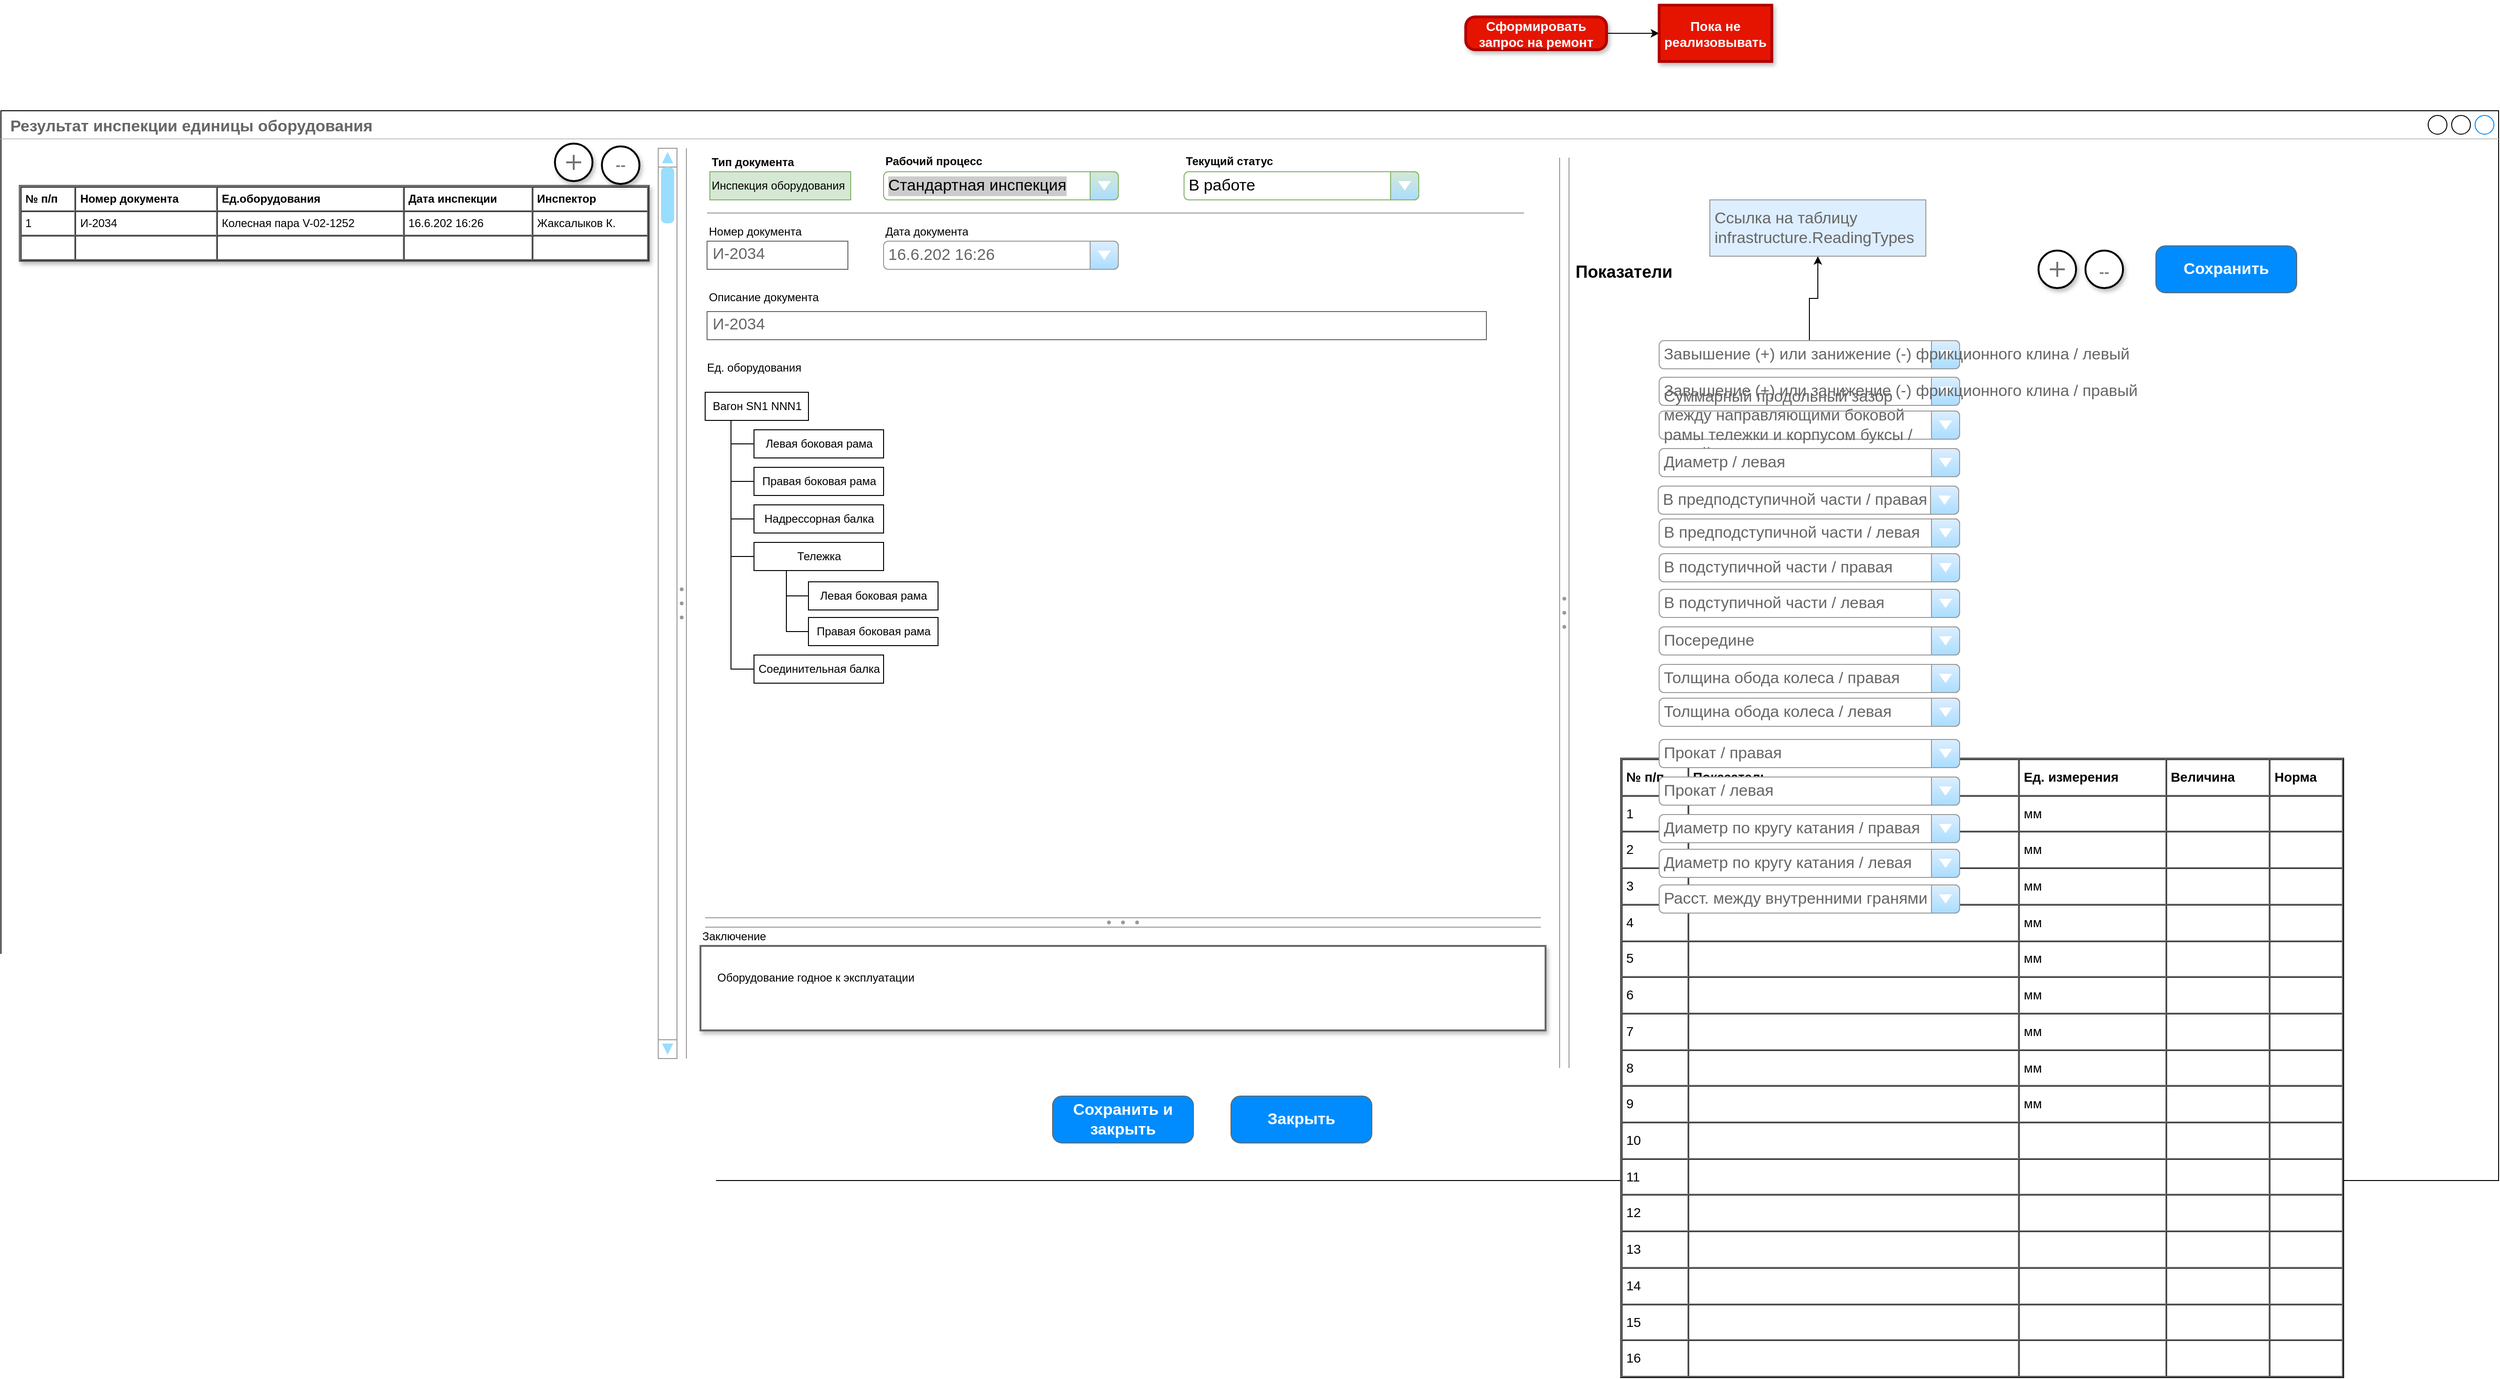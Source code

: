 <mxfile version="20.2.2" type="github" pages="2">
  <diagram name="Page-1" id="03018318-947c-dd8e-b7a3-06fadd420f32">
    <mxGraphModel dx="3470" dy="2103" grid="1" gridSize="10" guides="1" tooltips="1" connect="1" arrows="1" fold="1" page="1" pageScale="1" pageWidth="1100" pageHeight="850" background="#ffffff" math="0" shadow="0">
      <root>
        <mxCell id="0" />
        <mxCell id="1" parent="0" />
        <mxCell id="YETUvm6ZgC-k4a_B2DAo-1" value="&lt;b&gt;Результат инспекции единицы оборудования&lt;/b&gt;" style="strokeWidth=1;shadow=0;dashed=0;align=center;html=1;shape=mxgraph.mockup.containers.window;align=left;verticalAlign=top;spacingLeft=8;strokeColor2=#008cff;strokeColor3=#c4c4c4;fontColor=#666666;mainText=;fontSize=17;labelBackgroundColor=none;" parent="1" vertex="1">
          <mxGeometry x="-460" y="60" width="2660" height="1140" as="geometry" />
        </mxCell>
        <UserObject label="Номер документа" placeholders="1" name="Variable" id="YETUvm6ZgC-k4a_B2DAo-5">
          <mxCell style="text;html=1;strokeColor=none;fillColor=none;align=left;verticalAlign=middle;whiteSpace=wrap;overflow=hidden;" parent="1" vertex="1">
            <mxGeometry x="292" y="179" width="140" height="20" as="geometry" />
          </mxCell>
        </UserObject>
        <mxCell id="YETUvm6ZgC-k4a_B2DAo-6" value="И-2034" style="strokeWidth=1;shadow=0;dashed=0;align=center;html=1;shape=mxgraph.mockup.text.textBox;fontColor=#666666;align=left;fontSize=17;spacingLeft=4;spacingTop=-3;strokeColor=#666666;mainText=" parent="1" vertex="1">
          <mxGeometry x="292" y="199" width="150" height="30" as="geometry" />
        </mxCell>
        <mxCell id="YETUvm6ZgC-k4a_B2DAo-7" value="16.6.202 16:26" style="strokeWidth=1;shadow=0;dashed=0;align=center;html=1;shape=mxgraph.mockup.forms.comboBox;strokeColor=#999999;fillColor=#ddeeff;align=left;fillColor2=#aaddff;mainText=;fontColor=#666666;fontSize=17;spacingLeft=3;" parent="1" vertex="1">
          <mxGeometry x="480" y="199" width="250" height="30" as="geometry" />
        </mxCell>
        <UserObject label="Дата документа" placeholders="1" name="Variable" id="YETUvm6ZgC-k4a_B2DAo-8">
          <mxCell style="text;html=1;strokeColor=none;fillColor=none;align=left;verticalAlign=middle;whiteSpace=wrap;overflow=hidden;" parent="1" vertex="1">
            <mxGeometry x="480" y="179" width="140" height="20" as="geometry" />
          </mxCell>
        </UserObject>
        <UserObject label="Заключение" placeholders="1" name="Variable" id="YETUvm6ZgC-k4a_B2DAo-9">
          <mxCell style="text;html=1;strokeColor=none;fillColor=none;align=left;verticalAlign=middle;whiteSpace=wrap;overflow=hidden;" parent="1" vertex="1">
            <mxGeometry x="285" y="930" width="140" height="20" as="geometry" />
          </mxCell>
        </UserObject>
        <mxCell id="YETUvm6ZgC-k4a_B2DAo-12" value="Оборудование годное к эксплуатации" style="shape=rect;fillColor=#ffffff;strokeColor=#666666;shadow=1;fontColor=#000000;fontSize=12;fontStyle=0;verticalAlign=top;spacingBottom=0;spacingLeft=16;spacingTop=20;align=left;strokeWidth=2;" parent="1" vertex="1">
          <mxGeometry x="285" y="950" width="900" height="90" as="geometry" />
        </mxCell>
        <mxCell id="YETUvm6ZgC-k4a_B2DAo-18" value="&lt;table style=&quot;font-size:1em;width:100%;height:100%;&quot; cellspacing=&quot;0&quot; cellpadding=&quot;4&quot; border=&quot;1&quot;&gt;&lt;tbody style=&quot;font-size: 14px;&quot;&gt;&lt;tr&gt;&lt;td&gt;&lt;b&gt;№ п/п&lt;/b&gt;&lt;/td&gt;&lt;th&gt;Показатель&amp;nbsp; &amp;nbsp; &amp;nbsp; &amp;nbsp; &amp;nbsp; &amp;nbsp; &amp;nbsp; &amp;nbsp; &amp;nbsp; &amp;nbsp; &amp;nbsp; &amp;nbsp; &amp;nbsp; &amp;nbsp; &amp;nbsp; &amp;nbsp; &amp;nbsp; &amp;nbsp; &amp;nbsp; &amp;nbsp; &amp;nbsp;&lt;/th&gt;&lt;th&gt;Ед. измерения&lt;/th&gt;&lt;td&gt;&lt;b&gt;Величина&lt;/b&gt;&lt;/td&gt;&lt;td&gt;&lt;b&gt;Норма&lt;/b&gt;&lt;br&gt;&lt;/td&gt;&lt;/tr&gt;&lt;tr&gt;&lt;td&gt;1&lt;/td&gt;&lt;td&gt;&lt;span style=&quot;color: rgba(0, 0, 0, 0); font-family: monospace; font-size: 0px;&quot;&gt;%3CmxGraphModel%3E%3Croot%3E%3CmxCell%20id%3D%220%22%2F%3E%3CmxCell%20id%3D%221%22%20parent%3D%220%22%2F%3E%3CmxCell%20id%3D%222%22%20value%3D%22%22%20style%3D%22strokeWidth%3D1%3Bshadow%3D0%3Bdashed%3D0%3Balign%3Dcenter%3Bhtml%3D1%3Bshape%3Dmxgraph.mockup.forms.comboBox%3BstrokeColor%3D%23999999%3BfillColor%3D%23ddeeff%3Balign%3Dleft%3BfillColor2%3D%23aaddff%3BmainText%3D%3BfontColor%3D%23666666%3BfontSize%3D17%3BspacingLeft%3D3%3B%22%20vertex%3D%221%22%20parent%3D%221%22%3E%3CmxGeometry%20x%3D%22290%22%20y%3D%22200%22%20width%3D%22250%22%20height%3D%2230%22%20as%3D%22geometry%22%2F%3E%3C%2FmxCell%3E%3C%2Froot%3E%3C%2FmxGraphModel%3E&lt;/span&gt;&lt;/td&gt;&lt;td&gt;мм&lt;/td&gt;&lt;td&gt;&lt;br&gt;&lt;/td&gt;&lt;td&gt;&lt;br&gt;&lt;/td&gt;&lt;/tr&gt;&lt;tr&gt;&lt;td&gt;2&lt;/td&gt;&lt;td&gt;&lt;br&gt;&lt;/td&gt;&lt;td&gt;мм&lt;/td&gt;&lt;td&gt;&lt;br&gt;&lt;/td&gt;&lt;td&gt;&lt;br&gt;&lt;/td&gt;&lt;/tr&gt;&lt;tr&gt;&lt;td&gt;3&lt;/td&gt;&lt;td&gt;&lt;br&gt;&lt;/td&gt;&lt;td&gt;мм&lt;br&gt;&lt;/td&gt;&lt;td&gt;&lt;br&gt;&lt;/td&gt;&lt;td&gt;&lt;br&gt;&lt;/td&gt;&lt;/tr&gt;&lt;tr&gt;&lt;td&gt;4&lt;/td&gt;&lt;td&gt;&lt;br&gt;&lt;/td&gt;&lt;td&gt;мм&lt;br&gt;&lt;/td&gt;&lt;td&gt;&lt;br&gt;&lt;/td&gt;&lt;td&gt;&lt;br&gt;&lt;/td&gt;&lt;/tr&gt;&lt;tr&gt;&lt;td&gt;5&lt;/td&gt;&lt;td&gt;&lt;br&gt;&lt;/td&gt;&lt;td&gt;мм&lt;br&gt;&lt;/td&gt;&lt;td&gt;&lt;br&gt;&lt;/td&gt;&lt;td&gt;&lt;br&gt;&lt;/td&gt;&lt;/tr&gt;&lt;tr&gt;&lt;td&gt;6&lt;/td&gt;&lt;td&gt;&lt;br&gt;&lt;/td&gt;&lt;td&gt;мм&lt;br&gt;&lt;/td&gt;&lt;td&gt;&lt;br&gt;&lt;/td&gt;&lt;td&gt;&lt;br&gt;&lt;/td&gt;&lt;/tr&gt;&lt;tr&gt;&lt;td&gt;7&lt;/td&gt;&lt;td&gt;&lt;br&gt;&lt;/td&gt;&lt;td&gt;мм&lt;br&gt;&lt;/td&gt;&lt;td&gt;&lt;br&gt;&lt;/td&gt;&lt;td&gt;&lt;br&gt;&lt;/td&gt;&lt;/tr&gt;&lt;tr&gt;&lt;td&gt;8&lt;/td&gt;&lt;td&gt;&lt;br&gt;&lt;/td&gt;&lt;td&gt;мм&lt;br&gt;&lt;/td&gt;&lt;td&gt;&lt;br&gt;&lt;/td&gt;&lt;td&gt;&lt;br&gt;&lt;/td&gt;&lt;/tr&gt;&lt;tr&gt;&lt;td&gt;9&lt;/td&gt;&lt;td&gt;&lt;br&gt;&lt;/td&gt;&lt;td&gt;мм&lt;br&gt;&lt;/td&gt;&lt;td&gt;&lt;br&gt;&lt;/td&gt;&lt;td&gt;&lt;br&gt;&lt;/td&gt;&lt;/tr&gt;&lt;tr&gt;&lt;td&gt;10&lt;/td&gt;&lt;td&gt;&lt;br&gt;&lt;/td&gt;&lt;td&gt;&lt;br&gt;&lt;/td&gt;&lt;td&gt;&lt;br&gt;&lt;/td&gt;&lt;td&gt;&lt;br&gt;&lt;/td&gt;&lt;/tr&gt;&lt;tr&gt;&lt;td&gt;11&lt;/td&gt;&lt;td&gt;&lt;br&gt;&lt;/td&gt;&lt;td&gt;&lt;br&gt;&lt;/td&gt;&lt;td&gt;&lt;br&gt;&lt;/td&gt;&lt;td&gt;&lt;br&gt;&lt;/td&gt;&lt;/tr&gt;&lt;tr&gt;&lt;td&gt;12&lt;/td&gt;&lt;td&gt;&lt;br&gt;&lt;/td&gt;&lt;td&gt;&lt;br&gt;&lt;/td&gt;&lt;td&gt;&lt;br&gt;&lt;/td&gt;&lt;td&gt;&lt;br&gt;&lt;/td&gt;&lt;/tr&gt;&lt;tr&gt;&lt;td&gt;13&lt;/td&gt;&lt;td&gt;&lt;br&gt;&lt;/td&gt;&lt;td&gt;&lt;br&gt;&lt;/td&gt;&lt;td&gt;&lt;br&gt;&lt;/td&gt;&lt;td&gt;&lt;br&gt;&lt;/td&gt;&lt;/tr&gt;&lt;tr&gt;&lt;td&gt;14&lt;/td&gt;&lt;td&gt;&lt;br&gt;&lt;/td&gt;&lt;td&gt;&lt;br&gt;&lt;/td&gt;&lt;td&gt;&lt;br&gt;&lt;/td&gt;&lt;td&gt;&lt;br&gt;&lt;/td&gt;&lt;/tr&gt;&lt;tr&gt;&lt;td&gt;15&lt;/td&gt;&lt;td&gt;&lt;br&gt;&lt;/td&gt;&lt;td&gt;&lt;br&gt;&lt;/td&gt;&lt;td&gt;&lt;br&gt;&lt;/td&gt;&lt;td&gt;&lt;br&gt;&lt;/td&gt;&lt;/tr&gt;&lt;tr&gt;&lt;td&gt;16&lt;/td&gt;&lt;td&gt;&lt;br&gt;&lt;/td&gt;&lt;td&gt;&lt;br&gt;&lt;/td&gt;&lt;td&gt;&lt;br&gt;&lt;/td&gt;&lt;td&gt;&lt;br&gt;&lt;/td&gt;&lt;/tr&gt;&lt;/tbody&gt;&lt;/table&gt; " style="verticalAlign=top;align=left;overflow=fill;fontSize=12;fontFamily=Helvetica;html=1" parent="1" vertex="1">
          <mxGeometry x="1265" y="750" width="770" height="660" as="geometry" />
        </mxCell>
        <UserObject label="Показатели" placeholders="1" name="Variable" id="YETUvm6ZgC-k4a_B2DAo-19">
          <mxCell style="text;html=1;strokeColor=none;fillColor=none;align=left;verticalAlign=middle;whiteSpace=wrap;overflow=hidden;fontSize=18;fontStyle=1" parent="1" vertex="1">
            <mxGeometry x="1215" y="214" width="125" height="35" as="geometry" />
          </mxCell>
        </UserObject>
        <mxCell id="Z_BnlZCCOBM-jQ7rvPCf-9" value="" style="edgeStyle=orthogonalEdgeStyle;rounded=0;orthogonalLoop=1;jettySize=auto;html=1;fontSize=12;" parent="1" source="YETUvm6ZgC-k4a_B2DAo-20" target="Z_BnlZCCOBM-jQ7rvPCf-8" edge="1">
          <mxGeometry relative="1" as="geometry" />
        </mxCell>
        <mxCell id="YETUvm6ZgC-k4a_B2DAo-20" value="Завышение (+) или занижение (-) фрикционного клина / левый" style="strokeWidth=1;shadow=0;dashed=0;align=center;html=1;shape=mxgraph.mockup.forms.comboBox;strokeColor=#999999;fillColor=#ddeeff;align=left;fillColor2=#aaddff;mainText=;fontColor=#666666;fontSize=17;spacingLeft=3;" parent="1" vertex="1">
          <mxGeometry x="1306" y="305" width="320" height="30" as="geometry" />
        </mxCell>
        <mxCell id="YETUvm6ZgC-k4a_B2DAo-21" value="Завышение (+) или занижение (-) фрикционного клина / правый" style="strokeWidth=1;shadow=0;dashed=0;align=center;html=1;shape=mxgraph.mockup.forms.comboBox;strokeColor=#999999;fillColor=#ddeeff;align=left;fillColor2=#aaddff;mainText=;fontColor=#666666;fontSize=17;spacingLeft=3;" parent="1" vertex="1">
          <mxGeometry x="1306" y="344" width="320" height="30" as="geometry" />
        </mxCell>
        <UserObject label="Ед. оборудования" placeholders="1" name="Variable" id="YETUvm6ZgC-k4a_B2DAo-24">
          <mxCell style="text;html=1;strokeColor=none;fillColor=none;align=left;verticalAlign=middle;whiteSpace=wrap;overflow=hidden;" parent="1" vertex="1">
            <mxGeometry x="290" y="324" width="140" height="20" as="geometry" />
          </mxCell>
        </UserObject>
        <mxCell id="YETUvm6ZgC-k4a_B2DAo-25" value="&lt;div&gt;Суммарный продольный зазор &lt;br&gt;&lt;/div&gt;&lt;div&gt;между направляющими боковой &lt;br&gt;&lt;/div&gt;&lt;div&gt;рамы тележки и корпусом буксы /&lt;/div&gt;&lt;div&gt;левый&lt;br&gt;&lt;/div&gt;" style="strokeWidth=1;shadow=0;dashed=0;align=center;html=1;shape=mxgraph.mockup.forms.comboBox;strokeColor=#999999;fillColor=#ddeeff;align=left;fillColor2=#aaddff;mainText=;fontColor=#666666;fontSize=17;spacingLeft=3;" parent="1" vertex="1">
          <mxGeometry x="1306" y="380" width="320" height="30" as="geometry" />
        </mxCell>
        <mxCell id="YETUvm6ZgC-k4a_B2DAo-26" value="Диаметр / левая" style="strokeWidth=1;shadow=0;dashed=0;align=center;html=1;shape=mxgraph.mockup.forms.comboBox;strokeColor=#999999;fillColor=#ddeeff;align=left;fillColor2=#aaddff;mainText=;fontColor=#666666;fontSize=17;spacingLeft=3;" parent="1" vertex="1">
          <mxGeometry x="1306" y="420" width="320" height="30" as="geometry" />
        </mxCell>
        <mxCell id="YETUvm6ZgC-k4a_B2DAo-27" value="В предподступичной части / правая" style="strokeWidth=1;shadow=0;dashed=0;align=center;html=1;shape=mxgraph.mockup.forms.comboBox;strokeColor=#999999;fillColor=#ddeeff;align=left;fillColor2=#aaddff;mainText=;fontColor=#666666;fontSize=17;spacingLeft=3;" parent="1" vertex="1">
          <mxGeometry x="1305" y="460" width="320" height="30" as="geometry" />
        </mxCell>
        <mxCell id="YETUvm6ZgC-k4a_B2DAo-28" value="В предподступичной части / левая" style="strokeWidth=1;shadow=0;dashed=0;align=center;html=1;shape=mxgraph.mockup.forms.comboBox;strokeColor=#999999;fillColor=#ddeeff;align=left;fillColor2=#aaddff;mainText=;fontColor=#666666;fontSize=17;spacingLeft=3;" parent="1" vertex="1">
          <mxGeometry x="1306" y="495" width="320" height="30" as="geometry" />
        </mxCell>
        <mxCell id="YETUvm6ZgC-k4a_B2DAo-29" value="В подступичной части / правая" style="strokeWidth=1;shadow=0;dashed=0;align=center;html=1;shape=mxgraph.mockup.forms.comboBox;strokeColor=#999999;fillColor=#ddeeff;align=left;fillColor2=#aaddff;mainText=;fontColor=#666666;fontSize=17;spacingLeft=3;" parent="1" vertex="1">
          <mxGeometry x="1306" y="532" width="320" height="30" as="geometry" />
        </mxCell>
        <mxCell id="YETUvm6ZgC-k4a_B2DAo-30" value="В подступичной части / левая" style="strokeWidth=1;shadow=0;dashed=0;align=center;html=1;shape=mxgraph.mockup.forms.comboBox;strokeColor=#999999;fillColor=#ddeeff;align=left;fillColor2=#aaddff;mainText=;fontColor=#666666;fontSize=17;spacingLeft=3;" parent="1" vertex="1">
          <mxGeometry x="1306" y="570" width="320" height="30" as="geometry" />
        </mxCell>
        <mxCell id="YETUvm6ZgC-k4a_B2DAo-31" value="Посередине" style="strokeWidth=1;shadow=0;dashed=0;align=center;html=1;shape=mxgraph.mockup.forms.comboBox;strokeColor=#999999;fillColor=#ddeeff;align=left;fillColor2=#aaddff;mainText=;fontColor=#666666;fontSize=17;spacingLeft=3;" parent="1" vertex="1">
          <mxGeometry x="1306" y="610" width="320" height="30" as="geometry" />
        </mxCell>
        <mxCell id="YETUvm6ZgC-k4a_B2DAo-32" value="Толщина обода колеса / правая" style="strokeWidth=1;shadow=0;dashed=0;align=center;html=1;shape=mxgraph.mockup.forms.comboBox;strokeColor=#999999;fillColor=#ddeeff;align=left;fillColor2=#aaddff;mainText=;fontColor=#666666;fontSize=17;spacingLeft=3;" parent="1" vertex="1">
          <mxGeometry x="1306" y="650" width="320" height="30" as="geometry" />
        </mxCell>
        <mxCell id="YETUvm6ZgC-k4a_B2DAo-33" value="Толщина обода колеса / левая" style="strokeWidth=1;shadow=0;dashed=0;align=center;html=1;shape=mxgraph.mockup.forms.comboBox;strokeColor=#999999;fillColor=#ddeeff;align=left;fillColor2=#aaddff;mainText=;fontColor=#666666;fontSize=17;spacingLeft=3;" parent="1" vertex="1">
          <mxGeometry x="1306" y="686" width="320" height="30" as="geometry" />
        </mxCell>
        <mxCell id="YETUvm6ZgC-k4a_B2DAo-34" value="Прокат / правая" style="strokeWidth=1;shadow=0;dashed=0;align=center;html=1;shape=mxgraph.mockup.forms.comboBox;strokeColor=#999999;fillColor=#ddeeff;align=left;fillColor2=#aaddff;mainText=;fontColor=#666666;fontSize=17;spacingLeft=3;" parent="1" vertex="1">
          <mxGeometry x="1306" y="730" width="320" height="30" as="geometry" />
        </mxCell>
        <mxCell id="YETUvm6ZgC-k4a_B2DAo-36" value="Прокат / левая" style="strokeWidth=1;shadow=0;dashed=0;align=center;html=1;shape=mxgraph.mockup.forms.comboBox;strokeColor=#999999;fillColor=#ddeeff;align=left;fillColor2=#aaddff;mainText=;fontColor=#666666;fontSize=17;spacingLeft=3;" parent="1" vertex="1">
          <mxGeometry x="1306" y="770" width="320" height="30" as="geometry" />
        </mxCell>
        <mxCell id="YETUvm6ZgC-k4a_B2DAo-37" value="Диаметр по кругу катания / правая" style="strokeWidth=1;shadow=0;dashed=0;align=center;html=1;shape=mxgraph.mockup.forms.comboBox;strokeColor=#999999;fillColor=#ddeeff;align=left;fillColor2=#aaddff;mainText=;fontColor=#666666;fontSize=17;spacingLeft=3;" parent="1" vertex="1">
          <mxGeometry x="1306" y="810" width="320" height="30" as="geometry" />
        </mxCell>
        <mxCell id="YETUvm6ZgC-k4a_B2DAo-38" value="Диаметр по кругу катания / левая" style="strokeWidth=1;shadow=0;dashed=0;align=center;html=1;shape=mxgraph.mockup.forms.comboBox;strokeColor=#999999;fillColor=#ddeeff;align=left;fillColor2=#aaddff;mainText=;fontColor=#666666;fontSize=17;spacingLeft=3;" parent="1" vertex="1">
          <mxGeometry x="1306" y="847" width="320" height="30" as="geometry" />
        </mxCell>
        <mxCell id="YETUvm6ZgC-k4a_B2DAo-39" value="Расст. между внутренними гранями" style="strokeWidth=1;shadow=0;dashed=0;align=center;html=1;shape=mxgraph.mockup.forms.comboBox;strokeColor=#999999;fillColor=#ddeeff;align=left;fillColor2=#aaddff;mainText=;fontColor=#666666;fontSize=17;spacingLeft=3;" parent="1" vertex="1">
          <mxGeometry x="1306" y="885" width="320" height="30" as="geometry" />
        </mxCell>
        <mxCell id="YETUvm6ZgC-k4a_B2DAo-42" value="" style="shape=ellipse;dashed=0;strokeColor=default;shadow=1;fontSize=13;align=center;verticalAlign=top;labelPosition=center;verticalLabelPosition=bottom;html=1;aspect=fixed;strokeWidth=2;" parent="1" vertex="1">
          <mxGeometry x="1710" y="209" width="40" height="40" as="geometry" />
        </mxCell>
        <mxCell id="YETUvm6ZgC-k4a_B2DAo-43" value="" style="dashed=0;html=1;shape=mxgraph.gmdl.plus;strokeColor=#737373;strokeWidth=2;shadow=0;sketch=0;" parent="YETUvm6ZgC-k4a_B2DAo-42" vertex="1">
          <mxGeometry x="12" y="12" width="16" height="16" as="geometry" />
        </mxCell>
        <mxCell id="YETUvm6ZgC-k4a_B2DAo-44" value="" style="shape=ellipse;dashed=0;shadow=1;fontSize=13;align=center;verticalAlign=top;labelPosition=center;verticalLabelPosition=bottom;html=1;aspect=fixed;strokeWidth=2;" parent="1" vertex="1">
          <mxGeometry x="1760" y="209" width="40" height="40" as="geometry" />
        </mxCell>
        <UserObject label="--" placeholders="1" name="Variable" id="YETUvm6ZgC-k4a_B2DAo-47">
          <mxCell style="text;html=1;strokeColor=none;fillColor=none;align=center;verticalAlign=middle;whiteSpace=wrap;overflow=hidden;fontStyle=1;fontSize=16;fontColor=#808080;strokeWidth=2;" parent="1" vertex="1">
            <mxGeometry x="1770" y="219" width="20" height="20" as="geometry" />
          </mxCell>
        </UserObject>
        <mxCell id="Z_BnlZCCOBM-jQ7rvPCf-7" value="" style="edgeStyle=orthogonalEdgeStyle;rounded=0;orthogonalLoop=1;jettySize=auto;html=1;fontSize=12;" parent="1" source="YETUvm6ZgC-k4a_B2DAo-48" target="Z_BnlZCCOBM-jQ7rvPCf-6" edge="1">
          <mxGeometry relative="1" as="geometry" />
        </mxCell>
        <mxCell id="YETUvm6ZgC-k4a_B2DAo-48" value="Сформировать запрос на ремонт" style="strokeWidth=3;shadow=1;dashed=0;align=center;html=1;shape=mxgraph.mockup.buttons.button;mainText=;buttonStyle=round;fontSize=14;fontStyle=1;whiteSpace=wrap;fillColor=#e51400;fontColor=#ffffff;strokeColor=#B20000;" parent="1" vertex="1">
          <mxGeometry x="1100" y="-40" width="150" height="35" as="geometry" />
        </mxCell>
        <mxCell id="Z_BnlZCCOBM-jQ7rvPCf-1" value="Сохранить" style="strokeWidth=1;shadow=0;dashed=0;align=center;html=1;shape=mxgraph.mockup.buttons.button;strokeColor=#666666;fontColor=#ffffff;mainText=;buttonStyle=round;fontSize=17;fontStyle=1;fillColor=#008cff;whiteSpace=wrap;" parent="1" vertex="1">
          <mxGeometry x="1835" y="204" width="150" height="50" as="geometry" />
        </mxCell>
        <mxCell id="Z_BnlZCCOBM-jQ7rvPCf-2" value="Закрыть" style="strokeWidth=1;shadow=0;dashed=0;align=center;html=1;shape=mxgraph.mockup.buttons.button;strokeColor=#666666;fontColor=#ffffff;mainText=;buttonStyle=round;fontSize=17;fontStyle=1;fillColor=#008cff;whiteSpace=wrap;" parent="1" vertex="1">
          <mxGeometry x="850" y="1110" width="150" height="50" as="geometry" />
        </mxCell>
        <mxCell id="Z_BnlZCCOBM-jQ7rvPCf-4" value="Сохранить и закрыть" style="strokeWidth=1;shadow=0;dashed=0;align=center;html=1;shape=mxgraph.mockup.buttons.button;strokeColor=#666666;fontColor=#ffffff;mainText=;buttonStyle=round;fontSize=17;fontStyle=1;fillColor=#008cff;whiteSpace=wrap;" parent="1" vertex="1">
          <mxGeometry x="660" y="1110" width="150" height="50" as="geometry" />
        </mxCell>
        <mxCell id="Z_BnlZCCOBM-jQ7rvPCf-6" value="Пока не реализовывать" style="whiteSpace=wrap;html=1;fontSize=14;fillColor=#e51400;strokeColor=#B20000;fontColor=#ffffff;strokeWidth=3;shadow=1;dashed=0;fontStyle=1;" parent="1" vertex="1">
          <mxGeometry x="1306" y="-52.5" width="120" height="60" as="geometry" />
        </mxCell>
        <mxCell id="Z_BnlZCCOBM-jQ7rvPCf-8" value="Ссылка на таблицу&lt;br&gt;infrastructure.ReadingTypes" style="whiteSpace=wrap;html=1;fontSize=17;align=left;fillColor=#ddeeff;strokeColor=#999999;fontColor=#666666;strokeWidth=1;shadow=0;dashed=0;spacingLeft=3;" parent="1" vertex="1">
          <mxGeometry x="1360" y="155" width="230" height="60" as="geometry" />
        </mxCell>
        <mxCell id="Z_BnlZCCOBM-jQ7rvPCf-10" value="&lt;table cellpadding=&quot;4&quot; cellspacing=&quot;0&quot; border=&quot;1&quot; style=&quot;font-size:1em;width:100%;height:100%;&quot;&gt;&lt;tbody&gt;&lt;tr&gt;&lt;th&gt;№ п/п&lt;/th&gt;&lt;th&gt;Номер документа&lt;/th&gt;&lt;td&gt;&lt;b&gt;Ед.оборудования&lt;/b&gt;&lt;/td&gt;&lt;td&gt;&lt;b&gt;Дата инспекции&lt;/b&gt;&lt;/td&gt;&lt;td&gt;&lt;b&gt;Инспектор&lt;/b&gt;&lt;/td&gt;&lt;/tr&gt;&lt;tr&gt;&lt;td&gt;1&lt;/td&gt;&lt;td&gt;И-2034&lt;/td&gt;&lt;td&gt;Колесная пара V-02-1252&lt;/td&gt;&lt;td&gt;16.6.202 16:26&lt;/td&gt;&lt;td&gt;Жаксалыков К.&lt;/td&gt;&lt;/tr&gt;&lt;tr&gt;&lt;td&gt;&lt;/td&gt;&lt;td&gt;&lt;/td&gt;&lt;td&gt;&lt;br&gt;&lt;/td&gt;&lt;td&gt;&lt;br&gt;&lt;/td&gt;&lt;td&gt;&lt;br&gt;&lt;/td&gt;&lt;/tr&gt;&lt;/tbody&gt;&lt;/table&gt; " style="verticalAlign=top;align=left;overflow=fill;fontSize=12;fontFamily=Helvetica;html=1;shadow=1;fontColor=#000000;strokeColor=#666666;strokeWidth=2;fillColor=#FFFFFF;" parent="1" vertex="1">
          <mxGeometry x="-440" y="140" width="670" height="80" as="geometry" />
        </mxCell>
        <mxCell id="Z_BnlZCCOBM-jQ7rvPCf-11" value="" style="verticalLabelPosition=bottom;shadow=0;dashed=0;align=center;html=1;verticalAlign=top;strokeWidth=1;shape=mxgraph.mockup.navigation.scrollBar;strokeColor=#999999;barPos=100;fillColor2=#99ddff;strokeColor2=none;direction=north;fontSize=12;fontColor=#000000;fillColor=none;" parent="1" vertex="1">
          <mxGeometry x="240" y="100" width="20" height="970" as="geometry" />
        </mxCell>
        <mxCell id="Z_BnlZCCOBM-jQ7rvPCf-12" value="" style="verticalLabelPosition=bottom;shadow=0;dashed=0;align=center;html=1;verticalAlign=top;strokeWidth=1;shape=mxgraph.mockup.forms.splitter;strokeColor=#999999;direction=north;fontSize=12;fontColor=#000000;fillColor=#FFFFFF;" parent="1" vertex="1">
          <mxGeometry x="260" y="100" width="10" height="970" as="geometry" />
        </mxCell>
        <mxCell id="Z_BnlZCCOBM-jQ7rvPCf-13" value="" style="shape=ellipse;dashed=0;strokeColor=default;shadow=1;fontSize=13;align=center;verticalAlign=top;labelPosition=center;verticalLabelPosition=bottom;html=1;aspect=fixed;strokeWidth=2;" parent="1" vertex="1">
          <mxGeometry x="130" y="95" width="40" height="40" as="geometry" />
        </mxCell>
        <mxCell id="Z_BnlZCCOBM-jQ7rvPCf-14" value="" style="dashed=0;html=1;shape=mxgraph.gmdl.plus;strokeColor=#737373;strokeWidth=2;shadow=0;sketch=0;" parent="Z_BnlZCCOBM-jQ7rvPCf-13" vertex="1">
          <mxGeometry x="12" y="12" width="16" height="16" as="geometry" />
        </mxCell>
        <mxCell id="Z_BnlZCCOBM-jQ7rvPCf-17" value="" style="shape=ellipse;dashed=0;shadow=1;fontSize=13;align=center;verticalAlign=top;labelPosition=center;verticalLabelPosition=bottom;html=1;aspect=fixed;strokeWidth=2;" parent="1" vertex="1">
          <mxGeometry x="180" y="98" width="40" height="40" as="geometry" />
        </mxCell>
        <UserObject label="--" placeholders="1" name="Variable" id="Z_BnlZCCOBM-jQ7rvPCf-15">
          <mxCell style="text;html=1;strokeColor=none;fillColor=none;align=center;verticalAlign=middle;whiteSpace=wrap;overflow=hidden;fontStyle=1;fontSize=16;fontColor=#808080;" parent="1" vertex="1">
            <mxGeometry x="190" y="105" width="20" height="20" as="geometry" />
          </mxCell>
        </UserObject>
        <mxCell id="5jPzE2AC7TKcDfSd6P9n-1" value="" style="verticalLabelPosition=bottom;shadow=0;dashed=0;align=center;html=1;verticalAlign=top;strokeWidth=1;shape=mxgraph.mockup.forms.splitter;strokeColor=#999999;direction=north;fontSize=12;fontColor=#000000;fillColor=#FFFFFF;" parent="1" vertex="1">
          <mxGeometry x="1200" y="110" width="10" height="970" as="geometry" />
        </mxCell>
        <mxCell id="5jPzE2AC7TKcDfSd6P9n-2" value="" style="verticalLabelPosition=bottom;shadow=0;dashed=0;align=center;html=1;verticalAlign=top;strokeWidth=1;shape=mxgraph.mockup.forms.splitter;strokeColor=#999999;fontSize=18;" parent="1" vertex="1">
          <mxGeometry x="290" y="920" width="890" height="10" as="geometry" />
        </mxCell>
        <mxCell id="5jPzE2AC7TKcDfSd6P9n-4" value="И-2034" style="strokeWidth=1;shadow=0;dashed=0;align=center;html=1;shape=mxgraph.mockup.text.textBox;fontColor=#666666;align=left;fontSize=17;spacingLeft=4;spacingTop=-3;strokeColor=#666666;mainText=" parent="1" vertex="1">
          <mxGeometry x="292" y="274" width="830" height="30" as="geometry" />
        </mxCell>
        <UserObject label="Описание документа" placeholders="1" name="Variable" id="5jPzE2AC7TKcDfSd6P9n-5">
          <mxCell style="text;html=1;strokeColor=none;fillColor=none;align=left;verticalAlign=middle;whiteSpace=wrap;overflow=hidden;" parent="1" vertex="1">
            <mxGeometry x="292" y="249" width="140" height="20" as="geometry" />
          </mxCell>
        </UserObject>
        <UserObject label="Инспекция оборудования" placeholders="1" name="Variable" id="5jPzE2AC7TKcDfSd6P9n-9">
          <mxCell style="text;html=1;strokeColor=#82b366;fillColor=#d5e8d4;align=left;verticalAlign=middle;whiteSpace=wrap;overflow=hidden;" parent="1" vertex="1">
            <mxGeometry x="295" y="125" width="150" height="30" as="geometry" />
          </mxCell>
        </UserObject>
        <UserObject label="Тип документа" placeholders="1" name="Variable" id="5jPzE2AC7TKcDfSd6P9n-13">
          <mxCell style="text;html=1;strokeColor=none;fillColor=none;align=left;verticalAlign=middle;whiteSpace=wrap;overflow=hidden;fontStyle=1" parent="1" vertex="1">
            <mxGeometry x="295" y="105" width="95" height="20" as="geometry" />
          </mxCell>
        </UserObject>
        <UserObject label="Рабочий процесс" placeholders="1" name="Variable" id="5jPzE2AC7TKcDfSd6P9n-15">
          <mxCell style="text;html=1;strokeColor=none;fillColor=none;align=left;verticalAlign=middle;whiteSpace=wrap;overflow=hidden;fontStyle=1" parent="1" vertex="1">
            <mxGeometry x="480" y="104" width="220" height="20" as="geometry" />
          </mxCell>
        </UserObject>
        <mxCell id="5jPzE2AC7TKcDfSd6P9n-16" value="Стандартная инспекция" style="strokeWidth=1;shadow=0;dashed=0;align=center;html=1;shape=mxgraph.mockup.forms.comboBox;strokeColor=#82b366;fillColor=#d5e8d4;align=left;fillColor2=#aaddff;mainText=;fontSize=17;spacingLeft=3;labelBackgroundColor=#CCCCCC;" parent="1" vertex="1">
          <mxGeometry x="480" y="125" width="250" height="30" as="geometry" />
        </mxCell>
        <UserObject label="Текущий статус" placeholders="1" name="Variable" id="5jPzE2AC7TKcDfSd6P9n-17">
          <mxCell style="text;html=1;strokeColor=none;fillColor=none;align=left;verticalAlign=middle;whiteSpace=wrap;overflow=hidden;fontStyle=1" parent="1" vertex="1">
            <mxGeometry x="800" y="104" width="220" height="20" as="geometry" />
          </mxCell>
        </UserObject>
        <mxCell id="5jPzE2AC7TKcDfSd6P9n-18" value="В работе" style="strokeWidth=1;shadow=0;dashed=0;align=center;html=1;shape=mxgraph.mockup.forms.comboBox;strokeColor=#82b366;fillColor=#d5e8d4;align=left;fillColor2=#aaddff;mainText=;fontSize=17;spacingLeft=3;" parent="1" vertex="1">
          <mxGeometry x="800" y="125" width="250" height="30" as="geometry" />
        </mxCell>
        <mxCell id="5jPzE2AC7TKcDfSd6P9n-19" value="" style="verticalLabelPosition=bottom;shadow=0;dashed=0;align=center;html=1;verticalAlign=top;strokeWidth=1;shape=mxgraph.mockup.markup.line;strokeColor=#999999;labelBackgroundColor=#CCCCCC;fontSize=18;" parent="1" vertex="1">
          <mxGeometry x="292" y="159" width="870" height="20" as="geometry" />
        </mxCell>
        <mxCell id="jaOsvdT_Qn9ZSt324EDw-11" style="edgeStyle=orthogonalEdgeStyle;rounded=0;orthogonalLoop=1;jettySize=auto;html=1;exitX=0.25;exitY=1;exitDx=0;exitDy=0;entryX=0;entryY=0.5;entryDx=0;entryDy=0;endArrow=none;endFill=0;" edge="1" parent="1" source="jaOsvdT_Qn9ZSt324EDw-1" target="jaOsvdT_Qn9ZSt324EDw-6">
          <mxGeometry relative="1" as="geometry">
            <Array as="points">
              <mxPoint x="318" y="415" />
            </Array>
          </mxGeometry>
        </mxCell>
        <mxCell id="jaOsvdT_Qn9ZSt324EDw-12" style="edgeStyle=orthogonalEdgeStyle;rounded=0;orthogonalLoop=1;jettySize=auto;html=1;exitX=0.25;exitY=1;exitDx=0;exitDy=0;entryX=0;entryY=0.5;entryDx=0;entryDy=0;endArrow=none;endFill=0;" edge="1" parent="1" source="jaOsvdT_Qn9ZSt324EDw-1" target="jaOsvdT_Qn9ZSt324EDw-7">
          <mxGeometry relative="1" as="geometry" />
        </mxCell>
        <mxCell id="jaOsvdT_Qn9ZSt324EDw-13" style="edgeStyle=orthogonalEdgeStyle;rounded=0;orthogonalLoop=1;jettySize=auto;html=1;exitX=0.25;exitY=1;exitDx=0;exitDy=0;entryX=0;entryY=0.5;entryDx=0;entryDy=0;endArrow=none;endFill=0;" edge="1" parent="1" source="jaOsvdT_Qn9ZSt324EDw-1" target="jaOsvdT_Qn9ZSt324EDw-8">
          <mxGeometry relative="1" as="geometry" />
        </mxCell>
        <mxCell id="jaOsvdT_Qn9ZSt324EDw-14" style="edgeStyle=orthogonalEdgeStyle;rounded=0;orthogonalLoop=1;jettySize=auto;html=1;exitX=0.25;exitY=1;exitDx=0;exitDy=0;entryX=0;entryY=0.5;entryDx=0;entryDy=0;endArrow=none;endFill=0;" edge="1" parent="1" source="jaOsvdT_Qn9ZSt324EDw-1" target="jaOsvdT_Qn9ZSt324EDw-2">
          <mxGeometry relative="1" as="geometry" />
        </mxCell>
        <mxCell id="jaOsvdT_Qn9ZSt324EDw-17" style="edgeStyle=orthogonalEdgeStyle;rounded=0;orthogonalLoop=1;jettySize=auto;html=1;exitX=0.25;exitY=1;exitDx=0;exitDy=0;entryX=0;entryY=0.5;entryDx=0;entryDy=0;endArrow=none;endFill=0;" edge="1" parent="1" source="jaOsvdT_Qn9ZSt324EDw-1" target="jaOsvdT_Qn9ZSt324EDw-3">
          <mxGeometry relative="1" as="geometry" />
        </mxCell>
        <mxCell id="jaOsvdT_Qn9ZSt324EDw-1" value="Вагон SN1 NNN1" style="html=1;" vertex="1" parent="1">
          <mxGeometry x="290" y="360" width="110" height="30" as="geometry" />
        </mxCell>
        <mxCell id="jaOsvdT_Qn9ZSt324EDw-15" style="edgeStyle=orthogonalEdgeStyle;rounded=0;orthogonalLoop=1;jettySize=auto;html=1;exitX=0.25;exitY=1;exitDx=0;exitDy=0;entryX=0;entryY=0.5;entryDx=0;entryDy=0;endArrow=none;endFill=0;" edge="1" parent="1" source="jaOsvdT_Qn9ZSt324EDw-2" target="jaOsvdT_Qn9ZSt324EDw-4">
          <mxGeometry relative="1" as="geometry">
            <Array as="points">
              <mxPoint x="377" y="577" />
            </Array>
          </mxGeometry>
        </mxCell>
        <mxCell id="jaOsvdT_Qn9ZSt324EDw-16" style="edgeStyle=orthogonalEdgeStyle;rounded=0;orthogonalLoop=1;jettySize=auto;html=1;exitX=0.25;exitY=1;exitDx=0;exitDy=0;entryX=0;entryY=0.5;entryDx=0;entryDy=0;endArrow=none;endFill=0;" edge="1" parent="1" source="jaOsvdT_Qn9ZSt324EDw-2" target="jaOsvdT_Qn9ZSt324EDw-5">
          <mxGeometry relative="1" as="geometry" />
        </mxCell>
        <mxCell id="jaOsvdT_Qn9ZSt324EDw-2" value="Тележка" style="html=1;" vertex="1" parent="1">
          <mxGeometry x="342" y="520" width="138" height="30" as="geometry" />
        </mxCell>
        <mxCell id="jaOsvdT_Qn9ZSt324EDw-3" value="Соединительная балка" style="html=1;" vertex="1" parent="1">
          <mxGeometry x="342" y="640" width="138" height="30" as="geometry" />
        </mxCell>
        <mxCell id="jaOsvdT_Qn9ZSt324EDw-4" value="Левая боковая рама" style="html=1;" vertex="1" parent="1">
          <mxGeometry x="400" y="562" width="138" height="30" as="geometry" />
        </mxCell>
        <mxCell id="jaOsvdT_Qn9ZSt324EDw-5" value="Правая боковая рама" style="html=1;" vertex="1" parent="1">
          <mxGeometry x="400" y="600" width="138" height="30" as="geometry" />
        </mxCell>
        <mxCell id="jaOsvdT_Qn9ZSt324EDw-6" value="Левая боковая рама" style="html=1;" vertex="1" parent="1">
          <mxGeometry x="342" y="400" width="138" height="30" as="geometry" />
        </mxCell>
        <mxCell id="jaOsvdT_Qn9ZSt324EDw-7" value="Правая боковая рама" style="html=1;" vertex="1" parent="1">
          <mxGeometry x="342" y="440" width="138" height="30" as="geometry" />
        </mxCell>
        <mxCell id="jaOsvdT_Qn9ZSt324EDw-8" value="Надрессорная балка" style="html=1;" vertex="1" parent="1">
          <mxGeometry x="342" y="480" width="138" height="30" as="geometry" />
        </mxCell>
      </root>
    </mxGraphModel>
  </diagram>
  <diagram id="W7GJ-nkrvP5AFGGBCBCJ" name="Draft">
    <mxGraphModel dx="572" dy="752" grid="1" gridSize="10" guides="1" tooltips="1" connect="1" arrows="1" fold="1" page="1" pageScale="1" pageWidth="850" pageHeight="1100" math="0" shadow="0">
      <root>
        <mxCell id="0" />
        <mxCell id="1" parent="0" />
        <mxCell id="uEy3nrHNHo9hk2BNJXKx-1" value="&lt;table style=&quot;font-size:1em;width:100%;height:100%;&quot; cellspacing=&quot;0&quot; cellpadding=&quot;4&quot; border=&quot;1&quot;&gt;&lt;tbody style=&quot;font-size: 14px;&quot;&gt;&lt;tr&gt;&lt;td&gt;&lt;b&gt;№ п/п&lt;/b&gt;&lt;/td&gt;&lt;th&gt;Показатель&amp;nbsp; &amp;nbsp; &amp;nbsp; &amp;nbsp; &amp;nbsp; &amp;nbsp; &amp;nbsp; &amp;nbsp; &amp;nbsp; &amp;nbsp; &amp;nbsp; &amp;nbsp; &amp;nbsp; &amp;nbsp; &amp;nbsp; &amp;nbsp; &amp;nbsp; &amp;nbsp; &amp;nbsp; &amp;nbsp; &amp;nbsp;&lt;/th&gt;&lt;th&gt;Ед. измерения&lt;/th&gt;&lt;td&gt;&lt;b&gt;Величина&lt;/b&gt;&lt;/td&gt;&lt;td&gt;&lt;b&gt;Норма&lt;/b&gt;&lt;br&gt;&lt;/td&gt;&lt;/tr&gt;&lt;tr&gt;&lt;td&gt;1&lt;/td&gt;&lt;td&gt;&lt;span style=&quot;color: rgba(0, 0, 0, 0); font-family: monospace; font-size: 0px;&quot;&gt;%3CmxGraphModel%3E%3Croot%3E%3CmxCell%20id%3D%220%22%2F%3E%3CmxCell%20id%3D%221%22%20parent%3D%220%22%2F%3E%3CmxCell%20id%3D%222%22%20value%3D%22%22%20style%3D%22strokeWidth%3D1%3Bshadow%3D0%3Bdashed%3D0%3Balign%3Dcenter%3Bhtml%3D1%3Bshape%3Dmxgraph.mockup.forms.comboBox%3BstrokeColor%3D%23999999%3BfillColor%3D%23ddeeff%3Balign%3Dleft%3BfillColor2%3D%23aaddff%3BmainText%3D%3BfontColor%3D%23666666%3BfontSize%3D17%3BspacingLeft%3D3%3B%22%20vertex%3D%221%22%20parent%3D%221%22%3E%3CmxGeometry%20x%3D%22290%22%20y%3D%22200%22%20width%3D%22250%22%20height%3D%2230%22%20as%3D%22geometry%22%2F%3E%3C%2FmxCell%3E%3C%2Froot%3E%3C%2FmxGraphModel%3E&lt;/span&gt;&lt;/td&gt;&lt;td&gt;мм&lt;/td&gt;&lt;td&gt;2363&lt;/td&gt;&lt;td&gt;2363&lt;br&gt;&lt;/td&gt;&lt;/tr&gt;&lt;tr&gt;&lt;td&gt;2&lt;/td&gt;&lt;td&gt;&lt;br&gt;&lt;/td&gt;&lt;td&gt;мм&lt;/td&gt;&lt;td&gt;2363&lt;/td&gt;&lt;td&gt;2363&lt;br&gt;&lt;/td&gt;&lt;/tr&gt;&lt;tr&gt;&lt;td&gt;3&lt;/td&gt;&lt;td&gt;&lt;br&gt;&lt;/td&gt;&lt;td&gt;мм&lt;br&gt;&lt;/td&gt;&lt;td&gt;&lt;br&gt;&lt;/td&gt;&lt;td&gt;&lt;br&gt;&lt;/td&gt;&lt;/tr&gt;&lt;tr&gt;&lt;td&gt;4&lt;/td&gt;&lt;td&gt;&lt;br&gt;&lt;/td&gt;&lt;td&gt;мм&lt;br&gt;&lt;/td&gt;&lt;td&gt;&lt;br&gt;&lt;/td&gt;&lt;td&gt;&lt;br&gt;&lt;/td&gt;&lt;/tr&gt;&lt;tr&gt;&lt;td&gt;5&lt;/td&gt;&lt;td&gt;&lt;br&gt;&lt;/td&gt;&lt;td&gt;мм&lt;br&gt;&lt;/td&gt;&lt;td&gt;&lt;br&gt;&lt;/td&gt;&lt;td&gt;&lt;br&gt;&lt;/td&gt;&lt;/tr&gt;&lt;tr&gt;&lt;td&gt;6&lt;/td&gt;&lt;td&gt;&lt;br&gt;&lt;/td&gt;&lt;td&gt;мм&lt;br&gt;&lt;/td&gt;&lt;td&gt;&lt;br&gt;&lt;/td&gt;&lt;td&gt;&lt;br&gt;&lt;/td&gt;&lt;/tr&gt;&lt;tr&gt;&lt;td&gt;7&lt;/td&gt;&lt;td&gt;&lt;br&gt;&lt;/td&gt;&lt;td&gt;мм&lt;br&gt;&lt;/td&gt;&lt;td&gt;&lt;br&gt;&lt;/td&gt;&lt;td&gt;&lt;br&gt;&lt;/td&gt;&lt;/tr&gt;&lt;tr&gt;&lt;td&gt;8&lt;/td&gt;&lt;td&gt;&lt;br&gt;&lt;/td&gt;&lt;td&gt;мм&lt;br&gt;&lt;/td&gt;&lt;td&gt;&lt;br&gt;&lt;/td&gt;&lt;td&gt;&lt;br&gt;&lt;/td&gt;&lt;/tr&gt;&lt;tr&gt;&lt;td&gt;9&lt;/td&gt;&lt;td&gt;&lt;br&gt;&lt;/td&gt;&lt;td&gt;мм&lt;br&gt;&lt;/td&gt;&lt;td&gt;&lt;br&gt;&lt;/td&gt;&lt;td&gt;&lt;br&gt;&lt;/td&gt;&lt;/tr&gt;&lt;tr&gt;&lt;td&gt;10&lt;/td&gt;&lt;td&gt;&lt;br&gt;&lt;/td&gt;&lt;td&gt;&lt;br&gt;&lt;/td&gt;&lt;td&gt;&lt;br&gt;&lt;/td&gt;&lt;td&gt;&lt;br&gt;&lt;/td&gt;&lt;/tr&gt;&lt;tr&gt;&lt;td&gt;11&lt;/td&gt;&lt;td&gt;&lt;br&gt;&lt;/td&gt;&lt;td&gt;&lt;br&gt;&lt;/td&gt;&lt;td&gt;&lt;br&gt;&lt;/td&gt;&lt;td&gt;&lt;br&gt;&lt;/td&gt;&lt;/tr&gt;&lt;tr&gt;&lt;td&gt;12&lt;/td&gt;&lt;td&gt;&lt;br&gt;&lt;/td&gt;&lt;td&gt;&lt;br&gt;&lt;/td&gt;&lt;td&gt;&lt;br&gt;&lt;/td&gt;&lt;td&gt;&lt;br&gt;&lt;/td&gt;&lt;/tr&gt;&lt;tr&gt;&lt;td&gt;13&lt;/td&gt;&lt;td&gt;&lt;br&gt;&lt;/td&gt;&lt;td&gt;&lt;br&gt;&lt;/td&gt;&lt;td&gt;&lt;br&gt;&lt;/td&gt;&lt;td&gt;&lt;br&gt;&lt;/td&gt;&lt;/tr&gt;&lt;tr&gt;&lt;td&gt;14&lt;/td&gt;&lt;td&gt;&lt;br&gt;&lt;/td&gt;&lt;td&gt;&lt;br&gt;&lt;/td&gt;&lt;td&gt;&lt;br&gt;&lt;/td&gt;&lt;td&gt;&lt;br&gt;&lt;/td&gt;&lt;/tr&gt;&lt;tr&gt;&lt;td&gt;15&lt;/td&gt;&lt;td&gt;&lt;br&gt;&lt;/td&gt;&lt;td&gt;&lt;br&gt;&lt;/td&gt;&lt;td&gt;&lt;br&gt;&lt;/td&gt;&lt;td&gt;&lt;br&gt;&lt;/td&gt;&lt;/tr&gt;&lt;tr&gt;&lt;td&gt;16&lt;/td&gt;&lt;td&gt;&lt;br&gt;&lt;/td&gt;&lt;td&gt;&lt;br&gt;&lt;/td&gt;&lt;td&gt;&lt;br&gt;&lt;/td&gt;&lt;td&gt;&lt;br&gt;&lt;/td&gt;&lt;/tr&gt;&lt;/tbody&gt;&lt;/table&gt; " style="verticalAlign=top;align=left;overflow=fill;fontSize=12;fontFamily=Helvetica;html=1" vertex="1" parent="1">
          <mxGeometry x="1215" y="260" width="770" height="660" as="geometry" />
        </mxCell>
        <mxCell id="uEy3nrHNHo9hk2BNJXKx-2" value="Длина / правая" style="strokeWidth=1;shadow=0;dashed=0;align=center;html=1;shape=mxgraph.mockup.forms.comboBox;strokeColor=#999999;fillColor=#ddeeff;align=left;fillColor2=#aaddff;mainText=;fontColor=#666666;fontSize=17;spacingLeft=3;" vertex="1" parent="1">
          <mxGeometry x="1306" y="305" width="320" height="30" as="geometry" />
        </mxCell>
        <mxCell id="uEy3nrHNHo9hk2BNJXKx-3" value="Длина / левая" style="strokeWidth=1;shadow=0;dashed=0;align=center;html=1;shape=mxgraph.mockup.forms.comboBox;strokeColor=#999999;fillColor=#ddeeff;align=left;fillColor2=#aaddff;mainText=;fontColor=#666666;fontSize=17;spacingLeft=3;" vertex="1" parent="1">
          <mxGeometry x="1306" y="344" width="320" height="30" as="geometry" />
        </mxCell>
        <mxCell id="uEy3nrHNHo9hk2BNJXKx-4" value="Диаметр / правая" style="strokeWidth=1;shadow=0;dashed=0;align=center;html=1;shape=mxgraph.mockup.forms.comboBox;strokeColor=#999999;fillColor=#ddeeff;align=left;fillColor2=#aaddff;mainText=;fontColor=#666666;fontSize=17;spacingLeft=3;" vertex="1" parent="1">
          <mxGeometry x="1306" y="380" width="320" height="30" as="geometry" />
        </mxCell>
        <mxCell id="uEy3nrHNHo9hk2BNJXKx-5" value="Диаметр / левая" style="strokeWidth=1;shadow=0;dashed=0;align=center;html=1;shape=mxgraph.mockup.forms.comboBox;strokeColor=#999999;fillColor=#ddeeff;align=left;fillColor2=#aaddff;mainText=;fontColor=#666666;fontSize=17;spacingLeft=3;" vertex="1" parent="1">
          <mxGeometry x="1306" y="420" width="320" height="30" as="geometry" />
        </mxCell>
        <mxCell id="uEy3nrHNHo9hk2BNJXKx-6" value="В предподступичной части / правая" style="strokeWidth=1;shadow=0;dashed=0;align=center;html=1;shape=mxgraph.mockup.forms.comboBox;strokeColor=#999999;fillColor=#ddeeff;align=left;fillColor2=#aaddff;mainText=;fontColor=#666666;fontSize=17;spacingLeft=3;" vertex="1" parent="1">
          <mxGeometry x="1305" y="460" width="320" height="30" as="geometry" />
        </mxCell>
        <mxCell id="uEy3nrHNHo9hk2BNJXKx-7" value="В предподступичной части / левая" style="strokeWidth=1;shadow=0;dashed=0;align=center;html=1;shape=mxgraph.mockup.forms.comboBox;strokeColor=#999999;fillColor=#ddeeff;align=left;fillColor2=#aaddff;mainText=;fontColor=#666666;fontSize=17;spacingLeft=3;" vertex="1" parent="1">
          <mxGeometry x="1306" y="495" width="320" height="30" as="geometry" />
        </mxCell>
        <mxCell id="uEy3nrHNHo9hk2BNJXKx-8" value="В подступичной части / правая" style="strokeWidth=1;shadow=0;dashed=0;align=center;html=1;shape=mxgraph.mockup.forms.comboBox;strokeColor=#999999;fillColor=#ddeeff;align=left;fillColor2=#aaddff;mainText=;fontColor=#666666;fontSize=17;spacingLeft=3;" vertex="1" parent="1">
          <mxGeometry x="1306" y="532" width="320" height="30" as="geometry" />
        </mxCell>
        <mxCell id="uEy3nrHNHo9hk2BNJXKx-9" value="В подступичной части / левая" style="strokeWidth=1;shadow=0;dashed=0;align=center;html=1;shape=mxgraph.mockup.forms.comboBox;strokeColor=#999999;fillColor=#ddeeff;align=left;fillColor2=#aaddff;mainText=;fontColor=#666666;fontSize=17;spacingLeft=3;" vertex="1" parent="1">
          <mxGeometry x="1306" y="570" width="320" height="30" as="geometry" />
        </mxCell>
        <mxCell id="uEy3nrHNHo9hk2BNJXKx-10" value="Посередине" style="strokeWidth=1;shadow=0;dashed=0;align=center;html=1;shape=mxgraph.mockup.forms.comboBox;strokeColor=#999999;fillColor=#ddeeff;align=left;fillColor2=#aaddff;mainText=;fontColor=#666666;fontSize=17;spacingLeft=3;" vertex="1" parent="1">
          <mxGeometry x="1306" y="610" width="320" height="30" as="geometry" />
        </mxCell>
        <mxCell id="uEy3nrHNHo9hk2BNJXKx-11" value="Толщина обода колеса / правая" style="strokeWidth=1;shadow=0;dashed=0;align=center;html=1;shape=mxgraph.mockup.forms.comboBox;strokeColor=#999999;fillColor=#ddeeff;align=left;fillColor2=#aaddff;mainText=;fontColor=#666666;fontSize=17;spacingLeft=3;" vertex="1" parent="1">
          <mxGeometry x="1306" y="650" width="320" height="30" as="geometry" />
        </mxCell>
        <mxCell id="uEy3nrHNHo9hk2BNJXKx-12" value="Толщина обода колеса / левая" style="strokeWidth=1;shadow=0;dashed=0;align=center;html=1;shape=mxgraph.mockup.forms.comboBox;strokeColor=#999999;fillColor=#ddeeff;align=left;fillColor2=#aaddff;mainText=;fontColor=#666666;fontSize=17;spacingLeft=3;" vertex="1" parent="1">
          <mxGeometry x="1306" y="686" width="320" height="30" as="geometry" />
        </mxCell>
        <mxCell id="uEy3nrHNHo9hk2BNJXKx-13" value="Прокат / правая" style="strokeWidth=1;shadow=0;dashed=0;align=center;html=1;shape=mxgraph.mockup.forms.comboBox;strokeColor=#999999;fillColor=#ddeeff;align=left;fillColor2=#aaddff;mainText=;fontColor=#666666;fontSize=17;spacingLeft=3;" vertex="1" parent="1">
          <mxGeometry x="1306" y="730" width="320" height="30" as="geometry" />
        </mxCell>
        <mxCell id="uEy3nrHNHo9hk2BNJXKx-14" value="Прокат / левая" style="strokeWidth=1;shadow=0;dashed=0;align=center;html=1;shape=mxgraph.mockup.forms.comboBox;strokeColor=#999999;fillColor=#ddeeff;align=left;fillColor2=#aaddff;mainText=;fontColor=#666666;fontSize=17;spacingLeft=3;" vertex="1" parent="1">
          <mxGeometry x="1306" y="770" width="320" height="30" as="geometry" />
        </mxCell>
        <mxCell id="uEy3nrHNHo9hk2BNJXKx-15" value="Диаметр по кругу катания / правая" style="strokeWidth=1;shadow=0;dashed=0;align=center;html=1;shape=mxgraph.mockup.forms.comboBox;strokeColor=#999999;fillColor=#ddeeff;align=left;fillColor2=#aaddff;mainText=;fontColor=#666666;fontSize=17;spacingLeft=3;" vertex="1" parent="1">
          <mxGeometry x="1306" y="810" width="320" height="30" as="geometry" />
        </mxCell>
        <mxCell id="uEy3nrHNHo9hk2BNJXKx-16" value="Диаметр по кругу катания / левая" style="strokeWidth=1;shadow=0;dashed=0;align=center;html=1;shape=mxgraph.mockup.forms.comboBox;strokeColor=#999999;fillColor=#ddeeff;align=left;fillColor2=#aaddff;mainText=;fontColor=#666666;fontSize=17;spacingLeft=3;" vertex="1" parent="1">
          <mxGeometry x="1306" y="847" width="320" height="30" as="geometry" />
        </mxCell>
        <mxCell id="uEy3nrHNHo9hk2BNJXKx-17" value="Расст. между внутренними гранями" style="strokeWidth=1;shadow=0;dashed=0;align=center;html=1;shape=mxgraph.mockup.forms.comboBox;strokeColor=#999999;fillColor=#ddeeff;align=left;fillColor2=#aaddff;mainText=;fontColor=#666666;fontSize=17;spacingLeft=3;" vertex="1" parent="1">
          <mxGeometry x="1306" y="885" width="320" height="30" as="geometry" />
        </mxCell>
      </root>
    </mxGraphModel>
  </diagram>
</mxfile>
